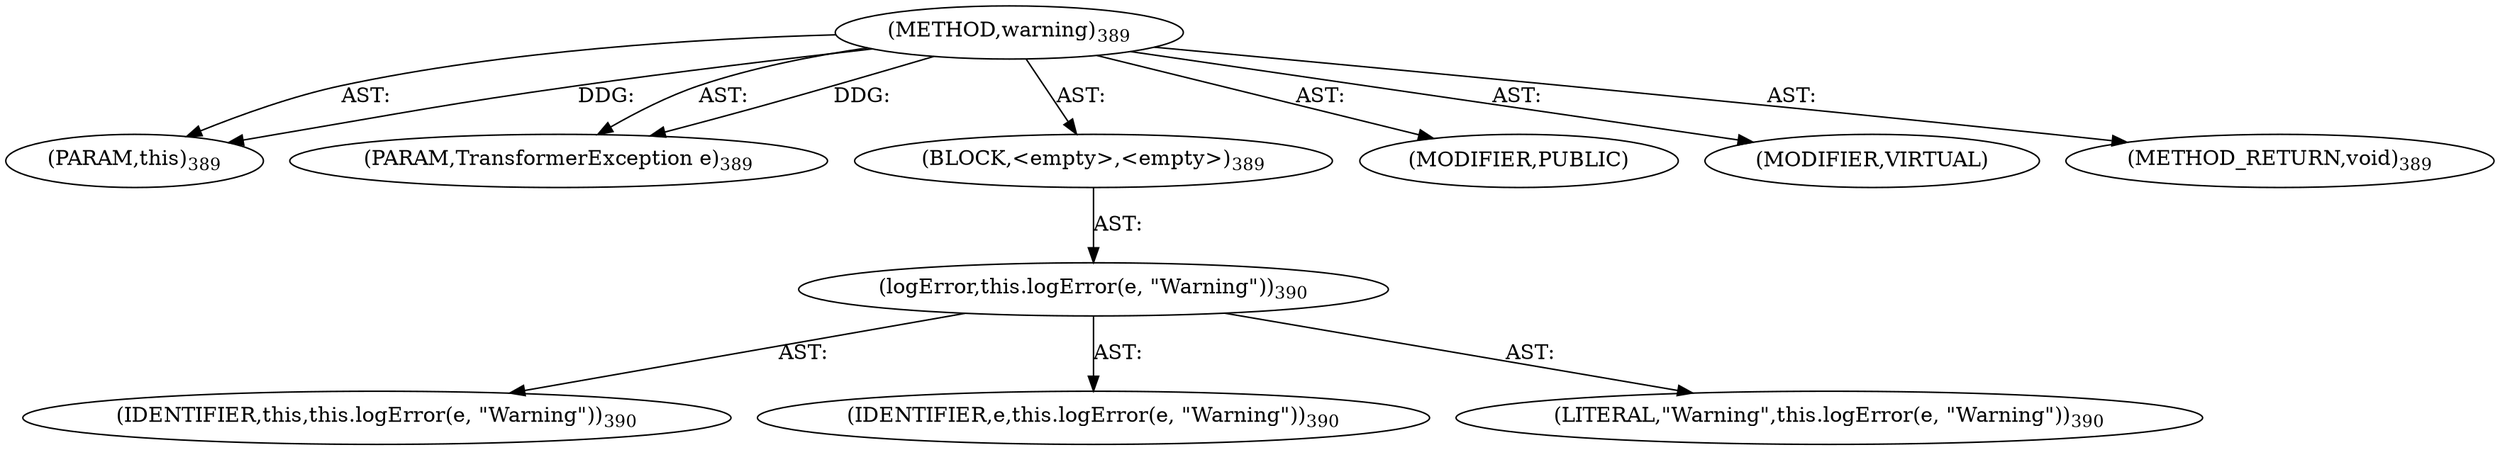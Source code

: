 digraph "warning" {  
"111669149712" [label = <(METHOD,warning)<SUB>389</SUB>> ]
"115964117000" [label = <(PARAM,this)<SUB>389</SUB>> ]
"115964117027" [label = <(PARAM,TransformerException e)<SUB>389</SUB>> ]
"25769803828" [label = <(BLOCK,&lt;empty&gt;,&lt;empty&gt;)<SUB>389</SUB>> ]
"30064771294" [label = <(logError,this.logError(e, &quot;Warning&quot;))<SUB>390</SUB>> ]
"68719476749" [label = <(IDENTIFIER,this,this.logError(e, &quot;Warning&quot;))<SUB>390</SUB>> ]
"68719476928" [label = <(IDENTIFIER,e,this.logError(e, &quot;Warning&quot;))<SUB>390</SUB>> ]
"90194313250" [label = <(LITERAL,&quot;Warning&quot;,this.logError(e, &quot;Warning&quot;))<SUB>390</SUB>> ]
"133143986220" [label = <(MODIFIER,PUBLIC)> ]
"133143986221" [label = <(MODIFIER,VIRTUAL)> ]
"128849018896" [label = <(METHOD_RETURN,void)<SUB>389</SUB>> ]
  "111669149712" -> "115964117000"  [ label = "AST: "] 
  "111669149712" -> "115964117027"  [ label = "AST: "] 
  "111669149712" -> "25769803828"  [ label = "AST: "] 
  "111669149712" -> "133143986220"  [ label = "AST: "] 
  "111669149712" -> "133143986221"  [ label = "AST: "] 
  "111669149712" -> "128849018896"  [ label = "AST: "] 
  "25769803828" -> "30064771294"  [ label = "AST: "] 
  "30064771294" -> "68719476749"  [ label = "AST: "] 
  "30064771294" -> "68719476928"  [ label = "AST: "] 
  "30064771294" -> "90194313250"  [ label = "AST: "] 
  "111669149712" -> "115964117000"  [ label = "DDG: "] 
  "111669149712" -> "115964117027"  [ label = "DDG: "] 
}

